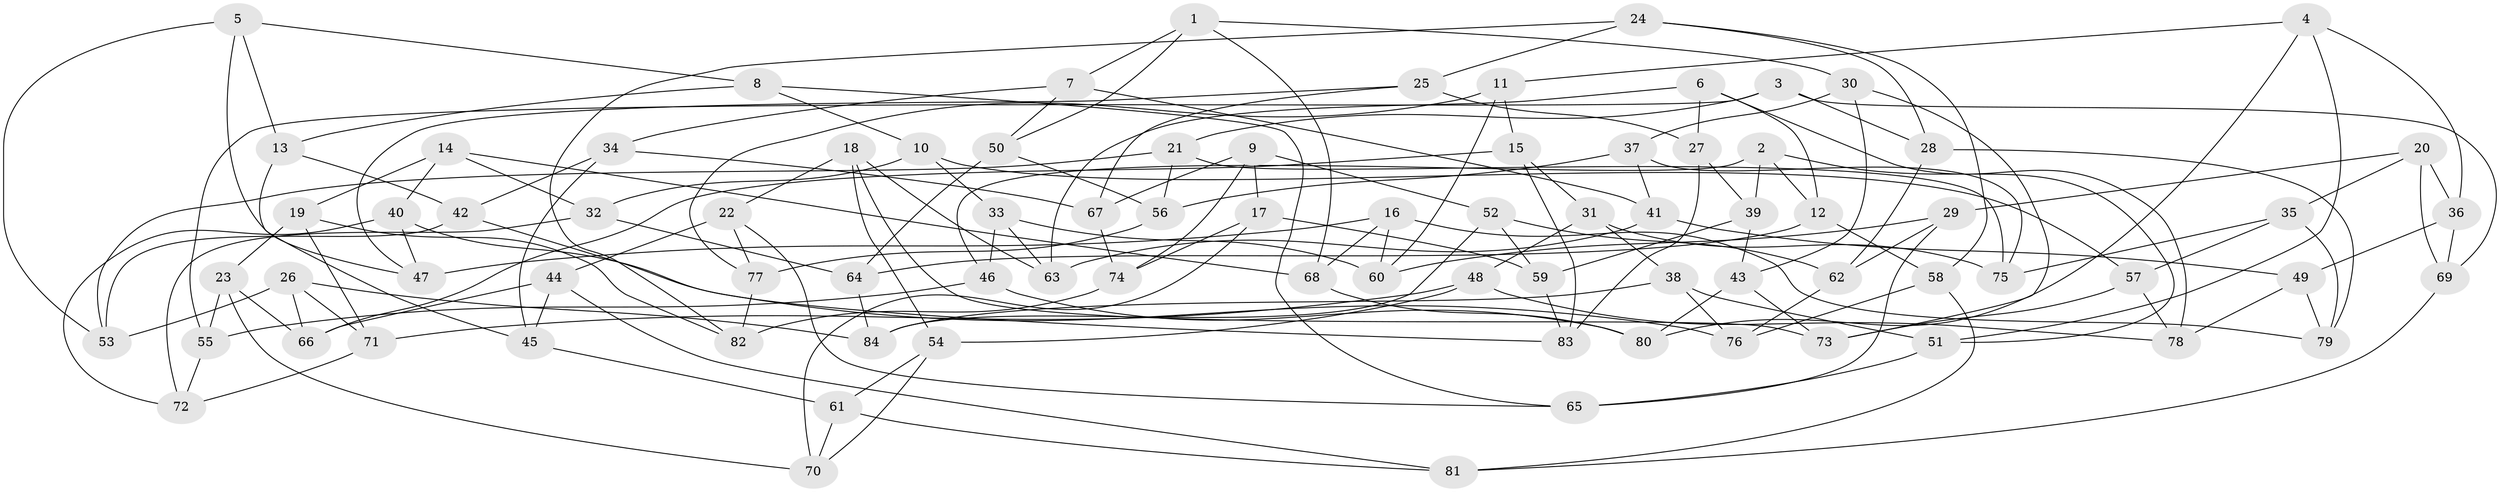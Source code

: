 // Generated by graph-tools (version 1.1) at 2025/03/03/09/25 03:03:09]
// undirected, 84 vertices, 168 edges
graph export_dot {
graph [start="1"]
  node [color=gray90,style=filled];
  1;
  2;
  3;
  4;
  5;
  6;
  7;
  8;
  9;
  10;
  11;
  12;
  13;
  14;
  15;
  16;
  17;
  18;
  19;
  20;
  21;
  22;
  23;
  24;
  25;
  26;
  27;
  28;
  29;
  30;
  31;
  32;
  33;
  34;
  35;
  36;
  37;
  38;
  39;
  40;
  41;
  42;
  43;
  44;
  45;
  46;
  47;
  48;
  49;
  50;
  51;
  52;
  53;
  54;
  55;
  56;
  57;
  58;
  59;
  60;
  61;
  62;
  63;
  64;
  65;
  66;
  67;
  68;
  69;
  70;
  71;
  72;
  73;
  74;
  75;
  76;
  77;
  78;
  79;
  80;
  81;
  82;
  83;
  84;
  1 -- 50;
  1 -- 68;
  1 -- 30;
  1 -- 7;
  2 -- 46;
  2 -- 39;
  2 -- 51;
  2 -- 12;
  3 -- 55;
  3 -- 28;
  3 -- 21;
  3 -- 69;
  4 -- 51;
  4 -- 80;
  4 -- 11;
  4 -- 36;
  5 -- 53;
  5 -- 13;
  5 -- 47;
  5 -- 8;
  6 -- 78;
  6 -- 27;
  6 -- 63;
  6 -- 12;
  7 -- 34;
  7 -- 50;
  7 -- 41;
  8 -- 13;
  8 -- 10;
  8 -- 65;
  9 -- 67;
  9 -- 74;
  9 -- 52;
  9 -- 17;
  10 -- 33;
  10 -- 57;
  10 -- 32;
  11 -- 60;
  11 -- 77;
  11 -- 15;
  12 -- 64;
  12 -- 58;
  13 -- 42;
  13 -- 45;
  14 -- 68;
  14 -- 32;
  14 -- 40;
  14 -- 19;
  15 -- 83;
  15 -- 31;
  15 -- 66;
  16 -- 60;
  16 -- 79;
  16 -- 68;
  16 -- 47;
  17 -- 70;
  17 -- 59;
  17 -- 74;
  18 -- 54;
  18 -- 73;
  18 -- 63;
  18 -- 22;
  19 -- 23;
  19 -- 82;
  19 -- 71;
  20 -- 36;
  20 -- 29;
  20 -- 35;
  20 -- 69;
  21 -- 53;
  21 -- 75;
  21 -- 56;
  22 -- 44;
  22 -- 77;
  22 -- 65;
  23 -- 55;
  23 -- 66;
  23 -- 70;
  24 -- 25;
  24 -- 58;
  24 -- 28;
  24 -- 82;
  25 -- 27;
  25 -- 47;
  25 -- 67;
  26 -- 53;
  26 -- 71;
  26 -- 84;
  26 -- 66;
  27 -- 39;
  27 -- 83;
  28 -- 79;
  28 -- 62;
  29 -- 60;
  29 -- 62;
  29 -- 65;
  30 -- 43;
  30 -- 73;
  30 -- 37;
  31 -- 38;
  31 -- 48;
  31 -- 75;
  32 -- 72;
  32 -- 64;
  33 -- 63;
  33 -- 46;
  33 -- 60;
  34 -- 45;
  34 -- 42;
  34 -- 67;
  35 -- 75;
  35 -- 79;
  35 -- 57;
  36 -- 49;
  36 -- 69;
  37 -- 41;
  37 -- 56;
  37 -- 75;
  38 -- 76;
  38 -- 51;
  38 -- 84;
  39 -- 59;
  39 -- 43;
  40 -- 76;
  40 -- 72;
  40 -- 47;
  41 -- 63;
  41 -- 49;
  42 -- 53;
  42 -- 83;
  43 -- 80;
  43 -- 73;
  44 -- 45;
  44 -- 66;
  44 -- 81;
  45 -- 61;
  46 -- 80;
  46 -- 55;
  48 -- 71;
  48 -- 78;
  48 -- 54;
  49 -- 78;
  49 -- 79;
  50 -- 56;
  50 -- 64;
  51 -- 65;
  52 -- 84;
  52 -- 59;
  52 -- 62;
  54 -- 61;
  54 -- 70;
  55 -- 72;
  56 -- 77;
  57 -- 78;
  57 -- 73;
  58 -- 76;
  58 -- 81;
  59 -- 83;
  61 -- 70;
  61 -- 81;
  62 -- 76;
  64 -- 84;
  67 -- 74;
  68 -- 80;
  69 -- 81;
  71 -- 72;
  74 -- 82;
  77 -- 82;
}

